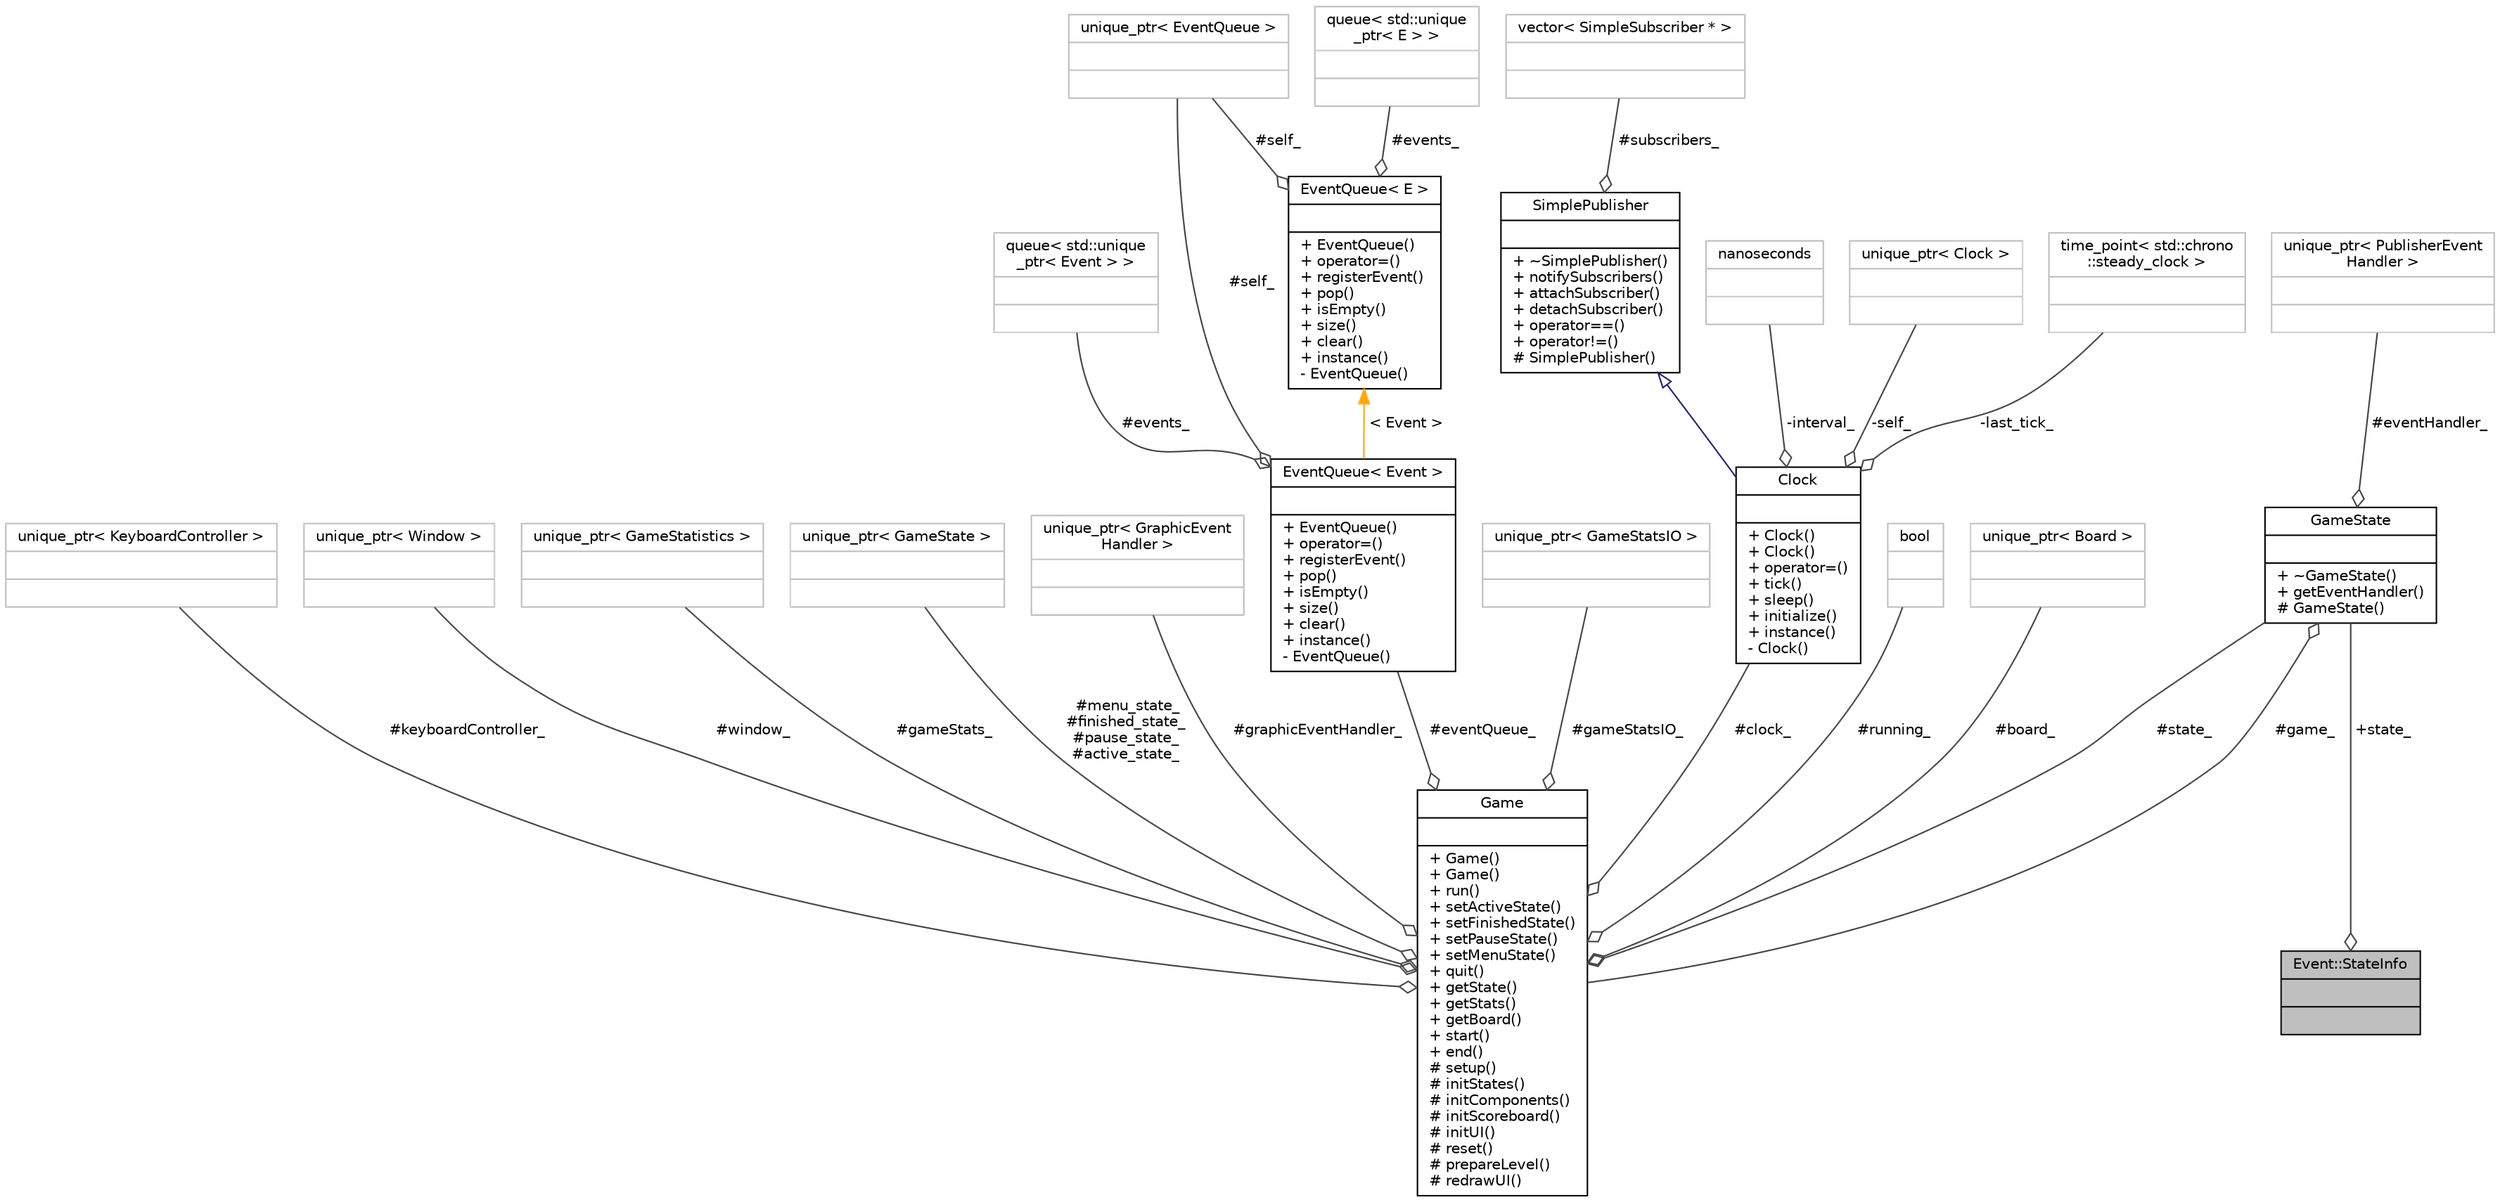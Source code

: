 digraph "Event::StateInfo"
{
 // INTERACTIVE_SVG=YES
 // LATEX_PDF_SIZE
  bgcolor="transparent";
  edge [fontname="Helvetica",fontsize="10",labelfontname="Helvetica",labelfontsize="10"];
  node [fontname="Helvetica",fontsize="10",shape=record];
  Node1 [label="{Event::StateInfo\n||}",height=0.2,width=0.4,color="black", fillcolor="grey75", style="filled", fontcolor="black",tooltip=" "];
  Node2 -> Node1 [color="grey25",fontsize="10",style="solid",label=" +state_" ,arrowhead="odiamond",fontname="Helvetica"];
  Node2 [label="{GameState\n||+ ~GameState()\l+ getEventHandler()\l# GameState()\l}",height=0.2,width=0.4,color="black",URL="$class_game_state.html",tooltip=" "];
  Node3 -> Node2 [color="grey25",fontsize="10",style="solid",label=" #game_" ,arrowhead="odiamond",fontname="Helvetica"];
  Node3 [label="{Game\n||+ Game()\l+ Game()\l+ run()\l+ setActiveState()\l+ setFinishedState()\l+ setPauseState()\l+ setMenuState()\l+ quit()\l+ getState()\l+ getStats()\l+ getBoard()\l+ start()\l+ end()\l# setup()\l# initStates()\l# initComponents()\l# initScoreboard()\l# initUI()\l# reset()\l# prepareLevel()\l# redrawUI()\l}",height=0.2,width=0.4,color="black",URL="$class_game.html",tooltip=" "];
  Node4 -> Node3 [color="grey25",fontsize="10",style="solid",label=" #keyboardController_" ,arrowhead="odiamond",fontname="Helvetica"];
  Node4 [label="{unique_ptr\< KeyboardController \>\n||}",height=0.2,width=0.4,color="grey75",tooltip=" "];
  Node5 -> Node3 [color="grey25",fontsize="10",style="solid",label=" #window_" ,arrowhead="odiamond",fontname="Helvetica"];
  Node5 [label="{unique_ptr\< Window \>\n||}",height=0.2,width=0.4,color="grey75",tooltip=" "];
  Node6 -> Node3 [color="grey25",fontsize="10",style="solid",label=" #gameStats_" ,arrowhead="odiamond",fontname="Helvetica"];
  Node6 [label="{unique_ptr\< GameStatistics \>\n||}",height=0.2,width=0.4,color="grey75",tooltip=" "];
  Node7 -> Node3 [color="grey25",fontsize="10",style="solid",label=" #menu_state_\n#finished_state_\n#pause_state_\n#active_state_" ,arrowhead="odiamond",fontname="Helvetica"];
  Node7 [label="{unique_ptr\< GameState \>\n||}",height=0.2,width=0.4,color="grey75",tooltip=" "];
  Node8 -> Node3 [color="grey25",fontsize="10",style="solid",label=" #graphicEventHandler_" ,arrowhead="odiamond",fontname="Helvetica"];
  Node8 [label="{unique_ptr\< GraphicEvent\lHandler \>\n||}",height=0.2,width=0.4,color="grey75",tooltip=" "];
  Node9 -> Node3 [color="grey25",fontsize="10",style="solid",label=" #eventQueue_" ,arrowhead="odiamond",fontname="Helvetica"];
  Node9 [label="{EventQueue\< Event \>\n||+ EventQueue()\l+ operator=()\l+ registerEvent()\l+ pop()\l+ isEmpty()\l+ size()\l+ clear()\l+ instance()\l- EventQueue()\l}",height=0.2,width=0.4,color="black",URL="$class_event_queue.html",tooltip=" "];
  Node10 -> Node9 [color="grey25",fontsize="10",style="solid",label=" #events_" ,arrowhead="odiamond",fontname="Helvetica"];
  Node10 [label="{queue\< std::unique\l_ptr\< Event \> \>\n||}",height=0.2,width=0.4,color="grey75",tooltip=" "];
  Node11 -> Node9 [color="grey25",fontsize="10",style="solid",label=" #self_" ,arrowhead="odiamond",fontname="Helvetica"];
  Node11 [label="{unique_ptr\< EventQueue \>\n||}",height=0.2,width=0.4,color="grey75",tooltip=" "];
  Node12 -> Node9 [dir="back",color="orange",fontsize="10",style="solid",label=" \< Event \>" ,fontname="Helvetica"];
  Node12 [label="{EventQueue\< E \>\n||+ EventQueue()\l+ operator=()\l+ registerEvent()\l+ pop()\l+ isEmpty()\l+ size()\l+ clear()\l+ instance()\l- EventQueue()\l}",height=0.2,width=0.4,color="black",URL="$class_event_queue.html",tooltip="Singleton class wrapper for std::queue<E>."];
  Node13 -> Node12 [color="grey25",fontsize="10",style="solid",label=" #events_" ,arrowhead="odiamond",fontname="Helvetica"];
  Node13 [label="{queue\< std::unique\l_ptr\< E \> \>\n||}",height=0.2,width=0.4,color="grey75",tooltip=" "];
  Node11 -> Node12 [color="grey25",fontsize="10",style="solid",label=" #self_" ,arrowhead="odiamond",fontname="Helvetica"];
  Node14 -> Node3 [color="grey25",fontsize="10",style="solid",label=" #gameStatsIO_" ,arrowhead="odiamond",fontname="Helvetica"];
  Node14 [label="{unique_ptr\< GameStatsIO \>\n||}",height=0.2,width=0.4,color="grey75",tooltip=" "];
  Node15 -> Node3 [color="grey25",fontsize="10",style="solid",label=" #clock_" ,arrowhead="odiamond",fontname="Helvetica"];
  Node15 [label="{Clock\n||+ Clock()\l+ Clock()\l+ operator=()\l+ tick()\l+ sleep()\l+ initialize()\l+ instance()\l- Clock()\l}",height=0.2,width=0.4,color="black",URL="$class_clock.html",tooltip="Represents an externally controlled clock running at a given frequency."];
  Node16 -> Node15 [dir="back",color="midnightblue",fontsize="10",style="solid",arrowtail="onormal",fontname="Helvetica"];
  Node16 [label="{SimplePublisher\n||+ ~SimplePublisher()\l+ notifySubscribers()\l+ attachSubscriber()\l+ detachSubscriber()\l+ operator==()\l+ operator!=()\l# SimplePublisher()\l}",height=0.2,width=0.4,color="black",URL="$class_simple_publisher.html",tooltip=" "];
  Node17 -> Node16 [color="grey25",fontsize="10",style="solid",label=" #subscribers_" ,arrowhead="odiamond",fontname="Helvetica"];
  Node17 [label="{vector\< SimpleSubscriber * \>\n||}",height=0.2,width=0.4,color="grey75",tooltip=" "];
  Node18 -> Node15 [color="grey25",fontsize="10",style="solid",label=" -interval_" ,arrowhead="odiamond",fontname="Helvetica"];
  Node18 [label="{nanoseconds\n||}",height=0.2,width=0.4,color="grey75",tooltip=" "];
  Node19 -> Node15 [color="grey25",fontsize="10",style="solid",label=" -self_" ,arrowhead="odiamond",fontname="Helvetica"];
  Node19 [label="{unique_ptr\< Clock \>\n||}",height=0.2,width=0.4,color="grey75",tooltip=" "];
  Node20 -> Node15 [color="grey25",fontsize="10",style="solid",label=" -last_tick_" ,arrowhead="odiamond",fontname="Helvetica"];
  Node20 [label="{time_point\< std::chrono\l::steady_clock \>\n||}",height=0.2,width=0.4,color="grey75",tooltip=" "];
  Node21 -> Node3 [color="grey25",fontsize="10",style="solid",label=" #running_" ,arrowhead="odiamond",fontname="Helvetica"];
  Node21 [label="{bool\n||}",height=0.2,width=0.4,color="grey75",tooltip=" "];
  Node22 -> Node3 [color="grey25",fontsize="10",style="solid",label=" #board_" ,arrowhead="odiamond",fontname="Helvetica"];
  Node22 [label="{unique_ptr\< Board \>\n||}",height=0.2,width=0.4,color="grey75",tooltip=" "];
  Node2 -> Node3 [color="grey25",fontsize="10",style="solid",label=" #state_" ,arrowhead="odiamond",fontname="Helvetica"];
  Node23 -> Node2 [color="grey25",fontsize="10",style="solid",label=" #eventHandler_" ,arrowhead="odiamond",fontname="Helvetica"];
  Node23 [label="{unique_ptr\< PublisherEvent\lHandler \>\n||}",height=0.2,width=0.4,color="grey75",tooltip=" "];
}
